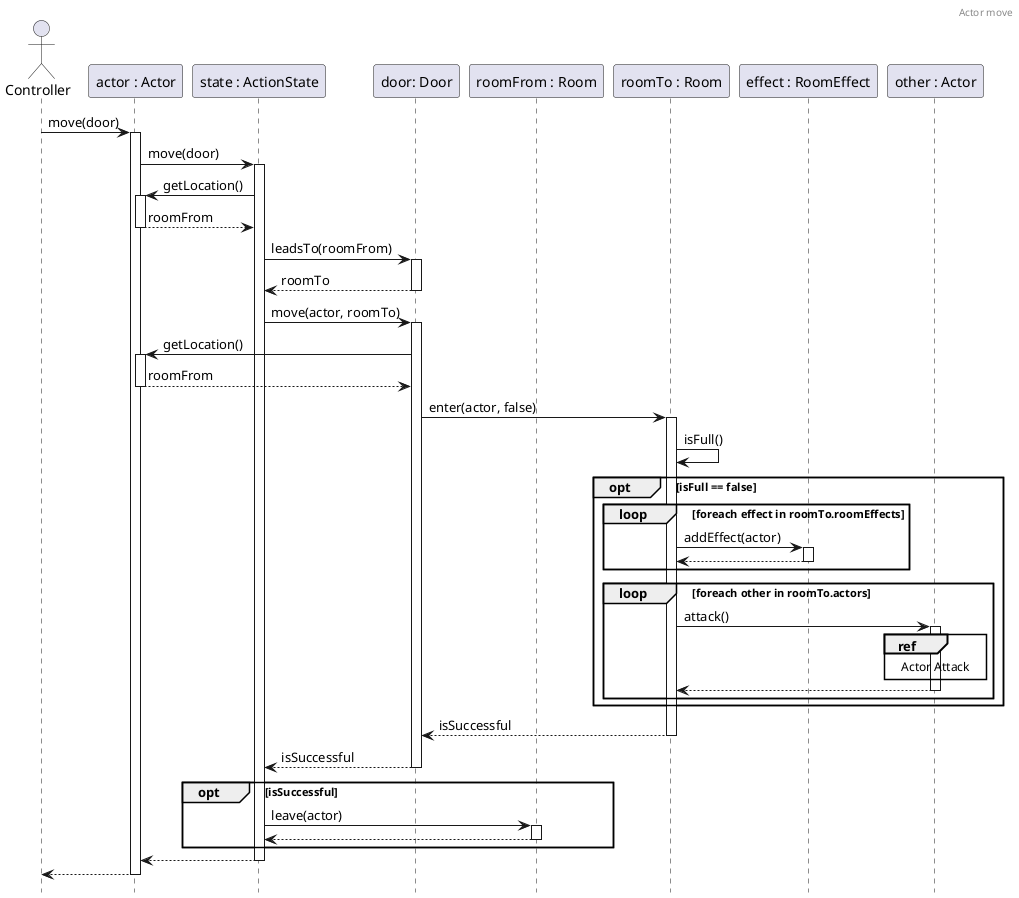 @startuml ActorMove
header Actor move

hide footbox

actor A as "Controller"
participant G as "actor : Actor"
participant C as "state : ActionState"
participant D as "door: Door"
participant E as "roomFrom : Room"
participant F as "roomTo : Room"
participant H as "effect : RoomEffect"
participant I as "other : Actor"

A -> G ++: move(door)
G -> C ++: move(door)
C -> G ++: getLocation()
return roomFrom
C -> D ++: leadsTo(roomFrom)
return roomTo
C -> D ++: move(actor, roomTo)
D -> G ++: getLocation()
return roomFrom
D -> F ++: enter(actor, false)
F -> F : isFull()

opt isFull == false
    loop foreach effect in roomTo.roomEffects
        F -> H ++: addEffect(actor)
        return
    end

    loop foreach other in roomTo.actors
        F -> I ++ : attack()

        ref over I
            Actor Attack
        end ref
        return
    end
end


return isSuccessful
return isSuccessful

opt isSuccessful
    C -> E ++: leave(actor)
    return
end

return
return

@enduml